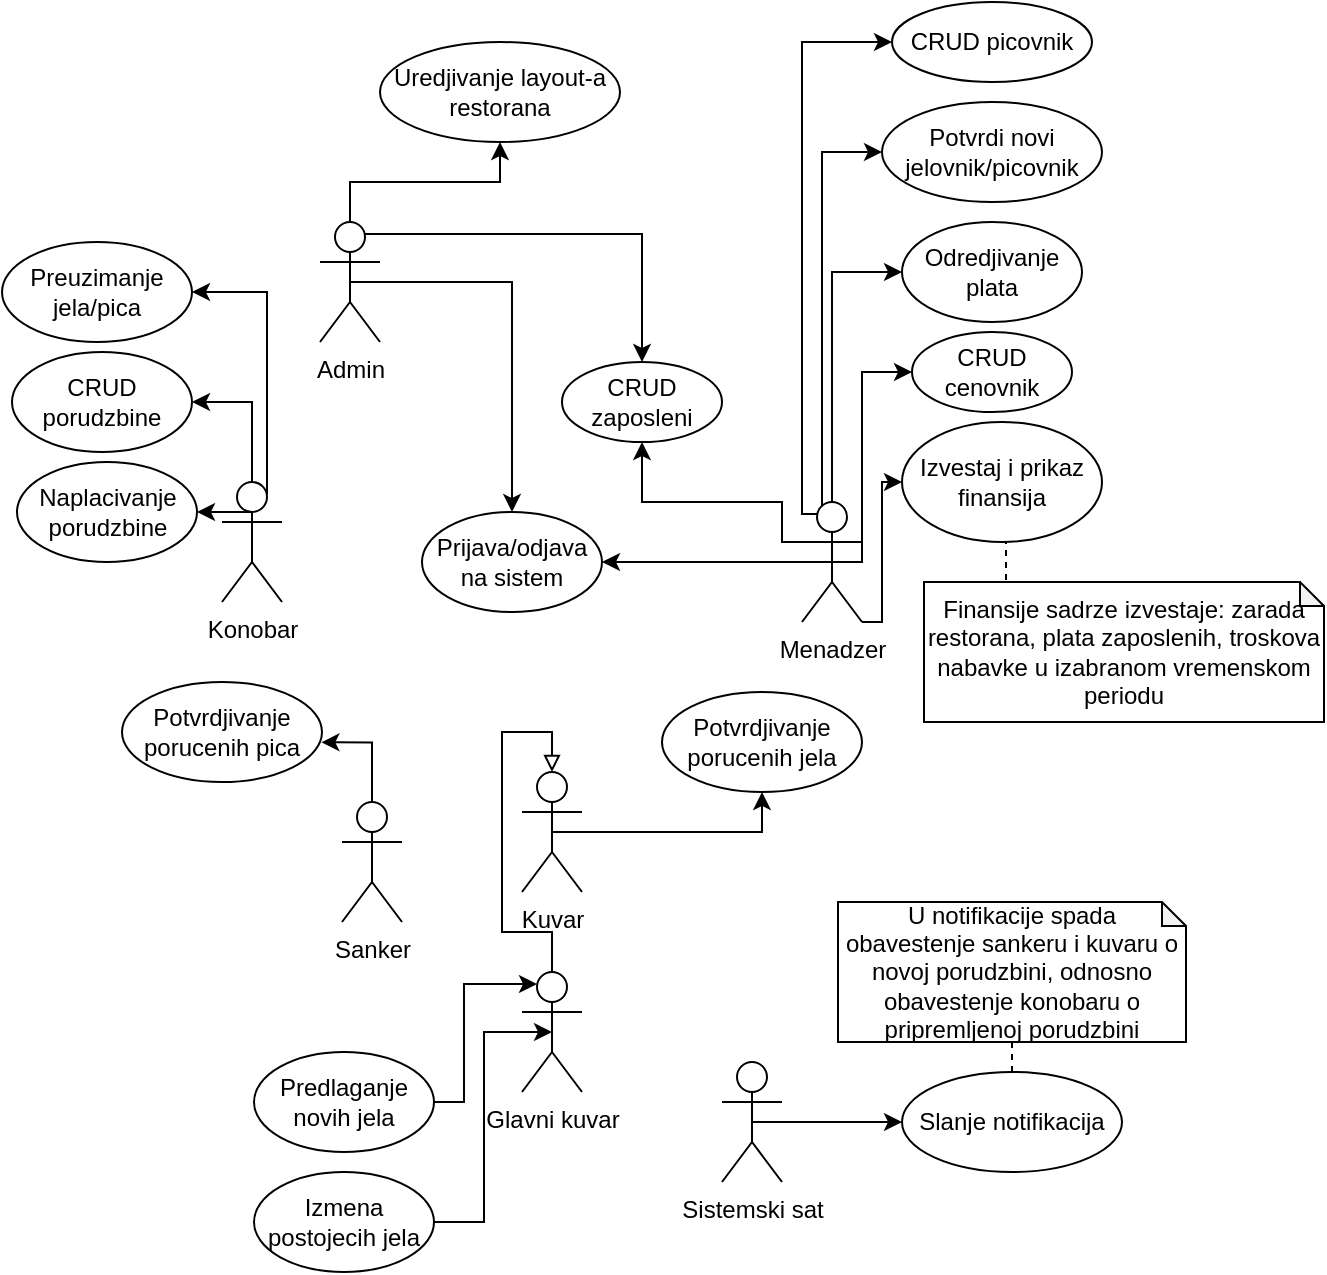 <mxfile version="15.5.9" type="gitlab">
  <diagram id="B_qBXVIk8Y8GbyoN2Z_P" name="Page-1">
    <mxGraphModel dx="1422" dy="804" grid="1" gridSize="10" guides="1" tooltips="1" connect="1" arrows="1" fold="1" page="1" pageScale="1" pageWidth="827" pageHeight="1169" math="0" shadow="0">
      <root>
        <mxCell id="0" />
        <mxCell id="1" parent="0" />
        <mxCell id="rovdvrnVcOGYkZz0sEue-40" style="edgeStyle=orthogonalEdgeStyle;rounded=0;orthogonalLoop=1;jettySize=auto;html=1;exitX=0.5;exitY=0.5;exitDx=0;exitDy=0;exitPerimeter=0;entryX=0.5;entryY=0;entryDx=0;entryDy=0;endArrow=classic;endFill=1;" parent="1" source="rovdvrnVcOGYkZz0sEue-8" target="rovdvrnVcOGYkZz0sEue-38" edge="1">
          <mxGeometry relative="1" as="geometry">
            <Array as="points">
              <mxPoint x="306" y="210" />
            </Array>
          </mxGeometry>
        </mxCell>
        <mxCell id="rovdvrnVcOGYkZz0sEue-51" style="edgeStyle=orthogonalEdgeStyle;rounded=0;orthogonalLoop=1;jettySize=auto;html=1;exitX=0.75;exitY=0.1;exitDx=0;exitDy=0;exitPerimeter=0;entryX=0.5;entryY=0;entryDx=0;entryDy=0;endArrow=classic;endFill=1;" parent="1" source="rovdvrnVcOGYkZz0sEue-8" target="rovdvrnVcOGYkZz0sEue-34" edge="1">
          <mxGeometry relative="1" as="geometry" />
        </mxCell>
        <mxCell id="rb_3qHRuBO5IrLHfp7AS-1" style="edgeStyle=orthogonalEdgeStyle;rounded=0;orthogonalLoop=1;jettySize=auto;html=1;exitX=0.5;exitY=0;exitDx=0;exitDy=0;exitPerimeter=0;entryX=0.5;entryY=1;entryDx=0;entryDy=0;" edge="1" parent="1" source="rovdvrnVcOGYkZz0sEue-8" target="rb_3qHRuBO5IrLHfp7AS-2">
          <mxGeometry relative="1" as="geometry">
            <mxPoint x="300" y="140" as="targetPoint" />
          </mxGeometry>
        </mxCell>
        <mxCell id="rovdvrnVcOGYkZz0sEue-8" value="Admin" style="shape=umlActor;verticalLabelPosition=bottom;verticalAlign=top;html=1;outlineConnect=0;" parent="1" vertex="1">
          <mxGeometry x="210" y="180" width="30" height="60" as="geometry" />
        </mxCell>
        <mxCell id="rovdvrnVcOGYkZz0sEue-19" style="edgeStyle=orthogonalEdgeStyle;rounded=0;orthogonalLoop=1;jettySize=auto;html=1;exitX=0.5;exitY=0;exitDx=0;exitDy=0;exitPerimeter=0;entryX=0.997;entryY=0.603;entryDx=0;entryDy=0;entryPerimeter=0;" parent="1" source="rovdvrnVcOGYkZz0sEue-9" target="rovdvrnVcOGYkZz0sEue-20" edge="1">
          <mxGeometry relative="1" as="geometry">
            <mxPoint x="301" y="490" as="targetPoint" />
            <Array as="points">
              <mxPoint x="236" y="440" />
            </Array>
          </mxGeometry>
        </mxCell>
        <mxCell id="rovdvrnVcOGYkZz0sEue-9" value="Sanker" style="shape=umlActor;verticalLabelPosition=bottom;verticalAlign=top;html=1;outlineConnect=0;" parent="1" vertex="1">
          <mxGeometry x="221" y="470" width="30" height="60" as="geometry" />
        </mxCell>
        <mxCell id="rovdvrnVcOGYkZz0sEue-16" style="edgeStyle=orthogonalEdgeStyle;rounded=0;orthogonalLoop=1;jettySize=auto;html=1;exitX=0.5;exitY=0;exitDx=0;exitDy=0;exitPerimeter=0;entryX=1;entryY=0.5;entryDx=0;entryDy=0;" parent="1" source="rovdvrnVcOGYkZz0sEue-10" target="rovdvrnVcOGYkZz0sEue-15" edge="1">
          <mxGeometry relative="1" as="geometry" />
        </mxCell>
        <mxCell id="rovdvrnVcOGYkZz0sEue-18" style="edgeStyle=orthogonalEdgeStyle;rounded=0;orthogonalLoop=1;jettySize=auto;html=1;exitX=0.5;exitY=0.5;exitDx=0;exitDy=0;exitPerimeter=0;entryX=1;entryY=0.5;entryDx=0;entryDy=0;" parent="1" source="rovdvrnVcOGYkZz0sEue-10" target="rovdvrnVcOGYkZz0sEue-17" edge="1">
          <mxGeometry relative="1" as="geometry">
            <Array as="points">
              <mxPoint x="176" y="325" />
            </Array>
          </mxGeometry>
        </mxCell>
        <mxCell id="rovdvrnVcOGYkZz0sEue-31" style="edgeStyle=orthogonalEdgeStyle;rounded=0;orthogonalLoop=1;jettySize=auto;html=1;exitX=0.75;exitY=0.1;exitDx=0;exitDy=0;exitPerimeter=0;endArrow=classic;endFill=1;entryX=1;entryY=0.5;entryDx=0;entryDy=0;" parent="1" source="rovdvrnVcOGYkZz0sEue-10" target="rovdvrnVcOGYkZz0sEue-30" edge="1">
          <mxGeometry relative="1" as="geometry">
            <mxPoint x="181" y="200" as="targetPoint" />
            <Array as="points">
              <mxPoint x="184" y="215" />
            </Array>
          </mxGeometry>
        </mxCell>
        <mxCell id="rovdvrnVcOGYkZz0sEue-10" value="Konobar" style="shape=umlActor;verticalLabelPosition=bottom;verticalAlign=top;html=1;outlineConnect=0;" parent="1" vertex="1">
          <mxGeometry x="161" y="310" width="30" height="60" as="geometry" />
        </mxCell>
        <mxCell id="rovdvrnVcOGYkZz0sEue-22" style="edgeStyle=orthogonalEdgeStyle;rounded=0;orthogonalLoop=1;jettySize=auto;html=1;exitX=0.5;exitY=0.5;exitDx=0;exitDy=0;exitPerimeter=0;entryX=0.5;entryY=1;entryDx=0;entryDy=0;" parent="1" source="rovdvrnVcOGYkZz0sEue-11" target="rovdvrnVcOGYkZz0sEue-21" edge="1">
          <mxGeometry relative="1" as="geometry">
            <Array as="points">
              <mxPoint x="381" y="485" />
              <mxPoint x="381" y="485" />
            </Array>
          </mxGeometry>
        </mxCell>
        <mxCell id="rovdvrnVcOGYkZz0sEue-11" value="Kuvar" style="shape=umlActor;verticalLabelPosition=bottom;verticalAlign=top;html=1;outlineConnect=0;" parent="1" vertex="1">
          <mxGeometry x="311" y="455" width="30" height="60" as="geometry" />
        </mxCell>
        <mxCell id="rovdvrnVcOGYkZz0sEue-33" style="edgeStyle=orthogonalEdgeStyle;rounded=0;orthogonalLoop=1;jettySize=auto;html=1;exitX=0.5;exitY=0.5;exitDx=0;exitDy=0;exitPerimeter=0;entryX=0;entryY=0.5;entryDx=0;entryDy=0;endArrow=classic;endFill=1;" parent="1" source="rovdvrnVcOGYkZz0sEue-12" target="rovdvrnVcOGYkZz0sEue-32" edge="1">
          <mxGeometry relative="1" as="geometry">
            <Array as="points">
              <mxPoint x="481" y="350" />
              <mxPoint x="481" y="255" />
            </Array>
          </mxGeometry>
        </mxCell>
        <mxCell id="rovdvrnVcOGYkZz0sEue-36" style="edgeStyle=orthogonalEdgeStyle;rounded=0;orthogonalLoop=1;jettySize=auto;html=1;exitX=0;exitY=0.333;exitDx=0;exitDy=0;exitPerimeter=0;entryX=0.5;entryY=1;entryDx=0;entryDy=0;endArrow=classic;endFill=1;" parent="1" source="rovdvrnVcOGYkZz0sEue-12" target="rovdvrnVcOGYkZz0sEue-34" edge="1">
          <mxGeometry relative="1" as="geometry">
            <Array as="points">
              <mxPoint x="441" y="340" />
              <mxPoint x="441" y="320" />
              <mxPoint x="371" y="320" />
            </Array>
          </mxGeometry>
        </mxCell>
        <mxCell id="rovdvrnVcOGYkZz0sEue-41" style="edgeStyle=orthogonalEdgeStyle;rounded=0;orthogonalLoop=1;jettySize=auto;html=1;exitX=0.5;exitY=0.5;exitDx=0;exitDy=0;exitPerimeter=0;entryX=1;entryY=0.5;entryDx=0;entryDy=0;endArrow=classic;endFill=1;" parent="1" source="rovdvrnVcOGYkZz0sEue-12" target="rovdvrnVcOGYkZz0sEue-38" edge="1">
          <mxGeometry relative="1" as="geometry" />
        </mxCell>
        <mxCell id="rovdvrnVcOGYkZz0sEue-42" style="edgeStyle=orthogonalEdgeStyle;rounded=0;orthogonalLoop=1;jettySize=auto;html=1;exitX=0.5;exitY=0;exitDx=0;exitDy=0;exitPerimeter=0;entryX=0;entryY=0.5;entryDx=0;entryDy=0;endArrow=classic;endFill=1;" parent="1" source="rovdvrnVcOGYkZz0sEue-12" target="rovdvrnVcOGYkZz0sEue-39" edge="1">
          <mxGeometry relative="1" as="geometry">
            <Array as="points">
              <mxPoint x="466" y="205" />
            </Array>
          </mxGeometry>
        </mxCell>
        <mxCell id="rovdvrnVcOGYkZz0sEue-46" style="edgeStyle=orthogonalEdgeStyle;rounded=0;orthogonalLoop=1;jettySize=auto;html=1;exitX=0.25;exitY=0.1;exitDx=0;exitDy=0;exitPerimeter=0;entryX=0;entryY=0.5;entryDx=0;entryDy=0;endArrow=classic;endFill=1;" parent="1" source="rovdvrnVcOGYkZz0sEue-12" target="rovdvrnVcOGYkZz0sEue-44" edge="1">
          <mxGeometry relative="1" as="geometry">
            <Array as="points">
              <mxPoint x="461" y="326" />
              <mxPoint x="461" y="145" />
            </Array>
          </mxGeometry>
        </mxCell>
        <mxCell id="rovdvrnVcOGYkZz0sEue-48" style="edgeStyle=orthogonalEdgeStyle;rounded=0;orthogonalLoop=1;jettySize=auto;html=1;exitX=0.25;exitY=0.1;exitDx=0;exitDy=0;exitPerimeter=0;entryX=0;entryY=0.5;entryDx=0;entryDy=0;endArrow=classic;endFill=1;" parent="1" source="rovdvrnVcOGYkZz0sEue-12" target="rovdvrnVcOGYkZz0sEue-37" edge="1">
          <mxGeometry relative="1" as="geometry">
            <Array as="points">
              <mxPoint x="451" y="326" />
              <mxPoint x="451" y="90" />
            </Array>
          </mxGeometry>
        </mxCell>
        <mxCell id="rovdvrnVcOGYkZz0sEue-49" style="edgeStyle=orthogonalEdgeStyle;rounded=0;orthogonalLoop=1;jettySize=auto;html=1;exitX=1;exitY=1;exitDx=0;exitDy=0;exitPerimeter=0;endArrow=classic;endFill=1;entryX=0;entryY=0.5;entryDx=0;entryDy=0;" parent="1" source="rovdvrnVcOGYkZz0sEue-12" target="rovdvrnVcOGYkZz0sEue-50" edge="1">
          <mxGeometry relative="1" as="geometry">
            <mxPoint x="541" y="380" as="targetPoint" />
            <Array as="points">
              <mxPoint x="491" y="380" />
              <mxPoint x="491" y="310" />
            </Array>
          </mxGeometry>
        </mxCell>
        <mxCell id="rovdvrnVcOGYkZz0sEue-12" value="Menadzer" style="shape=umlActor;verticalLabelPosition=bottom;verticalAlign=top;html=1;outlineConnect=0;" parent="1" vertex="1">
          <mxGeometry x="451" y="320" width="30" height="60" as="geometry" />
        </mxCell>
        <mxCell id="rovdvrnVcOGYkZz0sEue-24" style="edgeStyle=orthogonalEdgeStyle;rounded=0;orthogonalLoop=1;jettySize=auto;html=1;exitX=0.5;exitY=0;exitDx=0;exitDy=0;exitPerimeter=0;endArrow=block;endFill=0;" parent="1" source="rovdvrnVcOGYkZz0sEue-14" edge="1">
          <mxGeometry relative="1" as="geometry">
            <mxPoint x="326" y="455" as="targetPoint" />
            <Array as="points">
              <mxPoint x="326" y="535" />
              <mxPoint x="301" y="535" />
              <mxPoint x="301" y="435" />
              <mxPoint x="326" y="435" />
            </Array>
          </mxGeometry>
        </mxCell>
        <mxCell id="rovdvrnVcOGYkZz0sEue-14" value="Glavni kuvar" style="shape=umlActor;verticalLabelPosition=bottom;verticalAlign=top;html=1;outlineConnect=0;" parent="1" vertex="1">
          <mxGeometry x="311" y="555" width="30" height="60" as="geometry" />
        </mxCell>
        <mxCell id="rovdvrnVcOGYkZz0sEue-15" value="CRUD porudzbine" style="ellipse;whiteSpace=wrap;html=1;" parent="1" vertex="1">
          <mxGeometry x="56" y="245" width="90" height="50" as="geometry" />
        </mxCell>
        <mxCell id="rovdvrnVcOGYkZz0sEue-17" value="Naplacivanje porudzbine" style="ellipse;whiteSpace=wrap;html=1;" parent="1" vertex="1">
          <mxGeometry x="58.5" y="300" width="90" height="50" as="geometry" />
        </mxCell>
        <mxCell id="rovdvrnVcOGYkZz0sEue-20" value="Potvrdjivanje porucenih pica" style="ellipse;whiteSpace=wrap;html=1;" parent="1" vertex="1">
          <mxGeometry x="111" y="410" width="100" height="50" as="geometry" />
        </mxCell>
        <mxCell id="rovdvrnVcOGYkZz0sEue-21" value="Potvrdjivanje porucenih jela" style="ellipse;whiteSpace=wrap;html=1;" parent="1" vertex="1">
          <mxGeometry x="381" y="415" width="100" height="50" as="geometry" />
        </mxCell>
        <mxCell id="rovdvrnVcOGYkZz0sEue-27" style="edgeStyle=orthogonalEdgeStyle;rounded=0;orthogonalLoop=1;jettySize=auto;html=1;exitX=1;exitY=0.5;exitDx=0;exitDy=0;entryX=0.25;entryY=0.1;entryDx=0;entryDy=0;entryPerimeter=0;endArrow=classic;endFill=1;" parent="1" source="rovdvrnVcOGYkZz0sEue-26" target="rovdvrnVcOGYkZz0sEue-14" edge="1">
          <mxGeometry relative="1" as="geometry">
            <Array as="points">
              <mxPoint x="282" y="620" />
              <mxPoint x="282" y="561" />
            </Array>
          </mxGeometry>
        </mxCell>
        <mxCell id="rovdvrnVcOGYkZz0sEue-26" value="Predlaganje novih jela" style="ellipse;whiteSpace=wrap;html=1;" parent="1" vertex="1">
          <mxGeometry x="177" y="595" width="90" height="50" as="geometry" />
        </mxCell>
        <mxCell id="rovdvrnVcOGYkZz0sEue-29" style="edgeStyle=orthogonalEdgeStyle;rounded=0;orthogonalLoop=1;jettySize=auto;html=1;exitX=1;exitY=0.5;exitDx=0;exitDy=0;endArrow=classic;endFill=1;entryX=0.5;entryY=0.5;entryDx=0;entryDy=0;entryPerimeter=0;" parent="1" source="rovdvrnVcOGYkZz0sEue-28" target="rovdvrnVcOGYkZz0sEue-14" edge="1">
          <mxGeometry relative="1" as="geometry">
            <Array as="points">
              <mxPoint x="292" y="680" />
              <mxPoint x="292" y="585" />
            </Array>
          </mxGeometry>
        </mxCell>
        <mxCell id="rovdvrnVcOGYkZz0sEue-28" value="Izmena postojecih jela" style="ellipse;whiteSpace=wrap;html=1;" parent="1" vertex="1">
          <mxGeometry x="177" y="655" width="90" height="50" as="geometry" />
        </mxCell>
        <mxCell id="rovdvrnVcOGYkZz0sEue-30" value="Preuzimanje jela/pica" style="ellipse;whiteSpace=wrap;html=1;" parent="1" vertex="1">
          <mxGeometry x="51" y="190" width="95" height="50" as="geometry" />
        </mxCell>
        <mxCell id="rovdvrnVcOGYkZz0sEue-32" value="CRUD cenovnik" style="ellipse;whiteSpace=wrap;html=1;" parent="1" vertex="1">
          <mxGeometry x="506" y="235" width="80" height="40" as="geometry" />
        </mxCell>
        <mxCell id="rovdvrnVcOGYkZz0sEue-34" value="CRUD zaposleni" style="ellipse;whiteSpace=wrap;html=1;" parent="1" vertex="1">
          <mxGeometry x="331" y="250" width="80" height="40" as="geometry" />
        </mxCell>
        <mxCell id="rovdvrnVcOGYkZz0sEue-37" value="CRUD picovnik" style="ellipse;whiteSpace=wrap;html=1;" parent="1" vertex="1">
          <mxGeometry x="496" y="70" width="100" height="40" as="geometry" />
        </mxCell>
        <mxCell id="rovdvrnVcOGYkZz0sEue-38" value="Prijava/odjava na sistem" style="ellipse;whiteSpace=wrap;html=1;" parent="1" vertex="1">
          <mxGeometry x="261" y="325" width="90" height="50" as="geometry" />
        </mxCell>
        <mxCell id="rovdvrnVcOGYkZz0sEue-39" value="Odredjivanje plata" style="ellipse;whiteSpace=wrap;html=1;" parent="1" vertex="1">
          <mxGeometry x="501" y="180" width="90" height="50" as="geometry" />
        </mxCell>
        <mxCell id="rovdvrnVcOGYkZz0sEue-44" value="Potvrdi novi jelovnik/picovnik" style="ellipse;whiteSpace=wrap;html=1;" parent="1" vertex="1">
          <mxGeometry x="491" y="120" width="110" height="50" as="geometry" />
        </mxCell>
        <mxCell id="rovdvrnVcOGYkZz0sEue-58" style="edgeStyle=orthogonalEdgeStyle;rounded=0;orthogonalLoop=1;jettySize=auto;html=1;exitX=0.5;exitY=1;exitDx=0;exitDy=0;entryX=0.205;entryY=0.014;entryDx=0;entryDy=0;entryPerimeter=0;endArrow=none;endFill=0;dashed=1;" parent="1" source="rovdvrnVcOGYkZz0sEue-50" target="rovdvrnVcOGYkZz0sEue-57" edge="1">
          <mxGeometry relative="1" as="geometry" />
        </mxCell>
        <mxCell id="rovdvrnVcOGYkZz0sEue-50" value="Izvestaj i prikaz finansija" style="ellipse;whiteSpace=wrap;html=1;" parent="1" vertex="1">
          <mxGeometry x="501" y="280" width="100" height="60" as="geometry" />
        </mxCell>
        <mxCell id="rovdvrnVcOGYkZz0sEue-57" value="Finansije sadrze izvestaje: zarada restorana, plata zaposlenih, troskova nabavke u izabranom vremenskom periodu" style="shape=note;whiteSpace=wrap;html=1;backgroundOutline=1;darkOpacity=0.05;size=12;" parent="1" vertex="1">
          <mxGeometry x="512" y="360" width="200" height="70" as="geometry" />
        </mxCell>
        <mxCell id="rovdvrnVcOGYkZz0sEue-61" style="edgeStyle=orthogonalEdgeStyle;rounded=0;orthogonalLoop=1;jettySize=auto;html=1;exitX=0.5;exitY=0.5;exitDx=0;exitDy=0;exitPerimeter=0;entryX=0;entryY=0.5;entryDx=0;entryDy=0;endArrow=classic;endFill=1;" parent="1" source="rovdvrnVcOGYkZz0sEue-59" target="rovdvrnVcOGYkZz0sEue-60" edge="1">
          <mxGeometry relative="1" as="geometry" />
        </mxCell>
        <mxCell id="rovdvrnVcOGYkZz0sEue-59" value="Sistemski sat" style="shape=umlActor;verticalLabelPosition=bottom;verticalAlign=top;html=1;outlineConnect=0;" parent="1" vertex="1">
          <mxGeometry x="411" y="600" width="30" height="60" as="geometry" />
        </mxCell>
        <mxCell id="rovdvrnVcOGYkZz0sEue-60" value="Slanje notifikacija" style="ellipse;whiteSpace=wrap;html=1;" parent="1" vertex="1">
          <mxGeometry x="501" y="605" width="110" height="50" as="geometry" />
        </mxCell>
        <mxCell id="rovdvrnVcOGYkZz0sEue-62" value="U notifikacije spada obavestenje sankeru i kuvaru o novoj porudzbini, odnosno obavestenje konobaru o pripremljenoj porudzbini" style="shape=note;whiteSpace=wrap;html=1;backgroundOutline=1;darkOpacity=0.05;size=12;" parent="1" vertex="1">
          <mxGeometry x="469" y="520" width="174" height="70" as="geometry" />
        </mxCell>
        <mxCell id="rovdvrnVcOGYkZz0sEue-63" value="" style="endArrow=none;dashed=1;html=1;rounded=0;entryX=0.5;entryY=1;entryDx=0;entryDy=0;entryPerimeter=0;exitX=0.5;exitY=0;exitDx=0;exitDy=0;" parent="1" source="rovdvrnVcOGYkZz0sEue-60" target="rovdvrnVcOGYkZz0sEue-62" edge="1">
          <mxGeometry width="50" height="50" relative="1" as="geometry">
            <mxPoint x="591" y="690" as="sourcePoint" />
            <mxPoint x="641" y="640" as="targetPoint" />
          </mxGeometry>
        </mxCell>
        <mxCell id="rb_3qHRuBO5IrLHfp7AS-2" value="Uredjivanje layout-a restorana" style="ellipse;whiteSpace=wrap;html=1;" vertex="1" parent="1">
          <mxGeometry x="240" y="90" width="120" height="50" as="geometry" />
        </mxCell>
      </root>
    </mxGraphModel>
  </diagram>
</mxfile>
